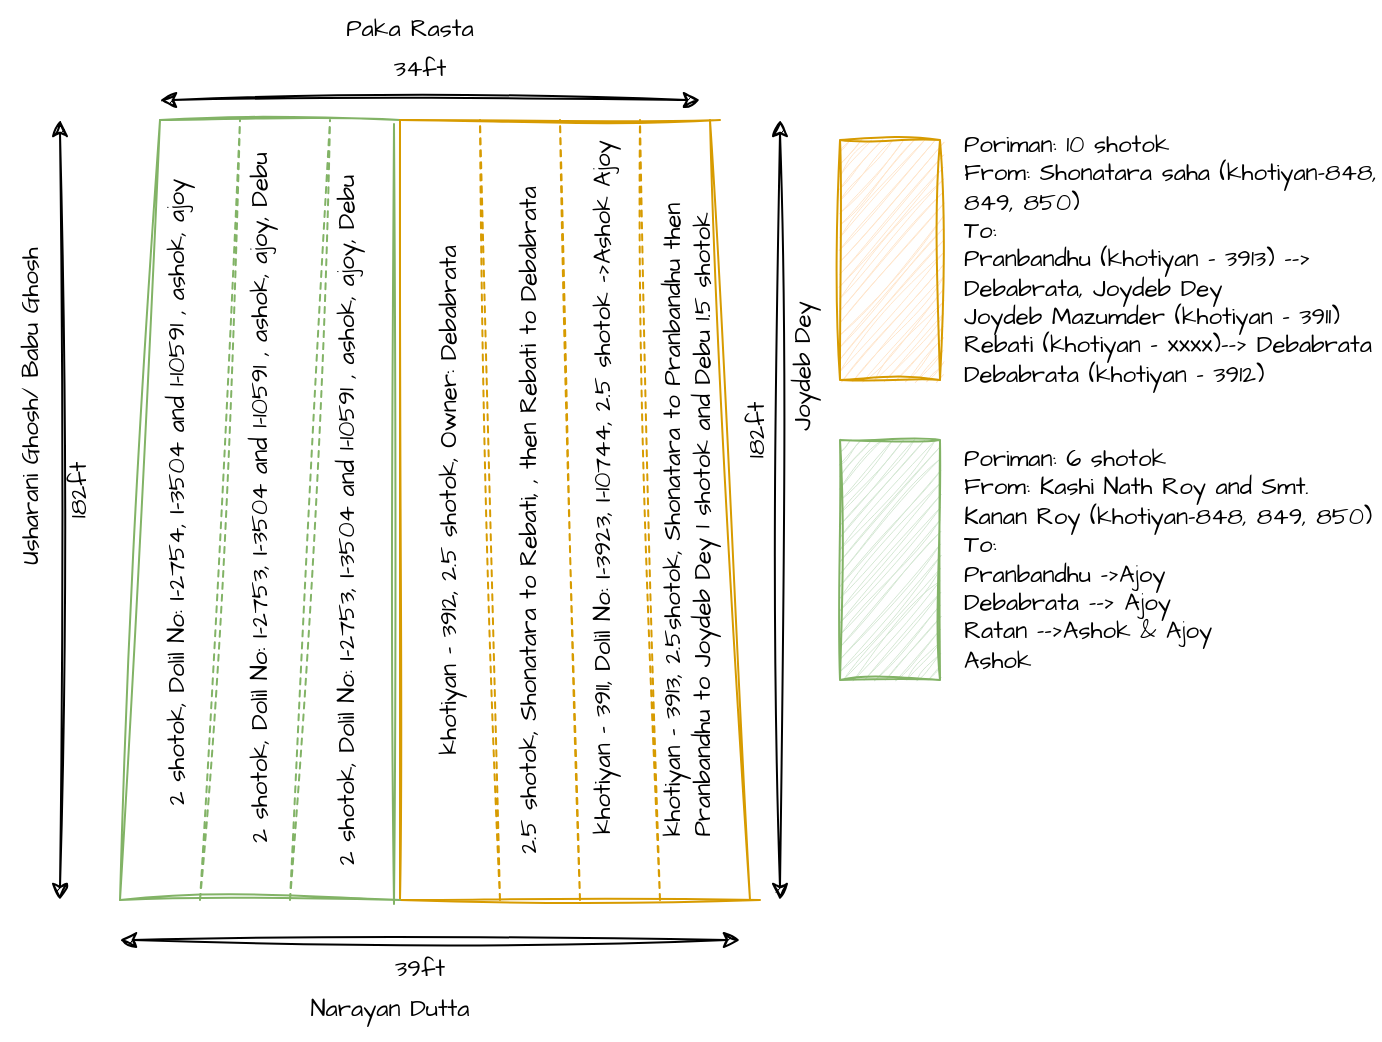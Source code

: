 <mxfile version="26.0.10">
  <diagram name="Page-1" id="95jNA9ojznbn4mmwmEww">
    <mxGraphModel dx="826" dy="1624" grid="1" gridSize="10" guides="1" tooltips="1" connect="1" arrows="1" fold="1" page="1" pageScale="1" pageWidth="827" pageHeight="1169" background="#ffffff" math="0" shadow="0">
      <root>
        <mxCell id="0" />
        <mxCell id="1" parent="0" />
        <mxCell id="eyxCzTGyWzFZVntszjCe-2" value="" style="endArrow=none;html=1;rounded=0;sketch=1;hachureGap=4;jiggle=2;curveFitting=1;fontFamily=Architects Daughter;fontSource=https%3A%2F%2Ffonts.googleapis.com%2Fcss%3Ffamily%3DArchitects%2BDaughter;fillColor=#d5e8d4;strokeColor=#82b366;" edge="1" parent="1">
          <mxGeometry width="50" height="50" relative="1" as="geometry">
            <mxPoint x="110" y="40" as="sourcePoint" />
            <mxPoint x="230" y="40" as="targetPoint" />
          </mxGeometry>
        </mxCell>
        <mxCell id="eyxCzTGyWzFZVntszjCe-3" value="" style="endArrow=none;html=1;rounded=0;sketch=1;hachureGap=4;jiggle=2;curveFitting=1;fontFamily=Architects Daughter;fontSource=https%3A%2F%2Ffonts.googleapis.com%2Fcss%3Ffamily%3DArchitects%2BDaughter;fillColor=#d5e8d4;strokeColor=#82b366;" edge="1" parent="1">
          <mxGeometry width="50" height="50" relative="1" as="geometry">
            <mxPoint x="90" y="430" as="sourcePoint" />
            <mxPoint x="110" y="40" as="targetPoint" />
          </mxGeometry>
        </mxCell>
        <mxCell id="eyxCzTGyWzFZVntszjCe-4" value="" style="endArrow=none;html=1;rounded=0;sketch=1;hachureGap=4;jiggle=2;curveFitting=1;fontFamily=Architects Daughter;fontSource=https%3A%2F%2Ffonts.googleapis.com%2Fcss%3Ffamily%3DArchitects%2BDaughter;fillColor=#ffe6cc;strokeColor=#d79b00;" edge="1" parent="1">
          <mxGeometry width="50" height="50" relative="1" as="geometry">
            <mxPoint x="405" y="430" as="sourcePoint" />
            <mxPoint x="385" y="40" as="targetPoint" />
          </mxGeometry>
        </mxCell>
        <mxCell id="eyxCzTGyWzFZVntszjCe-5" value="" style="endArrow=none;html=1;rounded=0;sketch=1;hachureGap=4;jiggle=2;curveFitting=1;fontFamily=Architects Daughter;fontSource=https%3A%2F%2Ffonts.googleapis.com%2Fcss%3Ffamily%3DArchitects%2BDaughter;fillColor=#ffe6cc;strokeColor=#d79b00;" edge="1" parent="1">
          <mxGeometry width="50" height="50" relative="1" as="geometry">
            <mxPoint x="230" y="430" as="sourcePoint" />
            <mxPoint x="410" y="430" as="targetPoint" />
          </mxGeometry>
        </mxCell>
        <mxCell id="eyxCzTGyWzFZVntszjCe-6" value="" style="endArrow=classic;startArrow=classic;html=1;rounded=0;sketch=1;hachureGap=4;jiggle=2;curveFitting=1;fontFamily=Architects Daughter;fontSource=https%3A%2F%2Ffonts.googleapis.com%2Fcss%3Ffamily%3DArchitects%2BDaughter;" edge="1" parent="1">
          <mxGeometry width="50" height="50" relative="1" as="geometry">
            <mxPoint x="90" y="450" as="sourcePoint" />
            <mxPoint x="400" y="450" as="targetPoint" />
          </mxGeometry>
        </mxCell>
        <mxCell id="eyxCzTGyWzFZVntszjCe-8" value="39ft" style="text;html=1;align=center;verticalAlign=middle;whiteSpace=wrap;rounded=0;fontFamily=Architects Daughter;fontSource=https%3A%2F%2Ffonts.googleapis.com%2Fcss%3Ffamily%3DArchitects%2BDaughter;" vertex="1" parent="1">
          <mxGeometry x="210" y="450" width="60" height="30" as="geometry" />
        </mxCell>
        <mxCell id="eyxCzTGyWzFZVntszjCe-9" value="" style="endArrow=classic;startArrow=classic;html=1;rounded=0;sketch=1;hachureGap=4;jiggle=2;curveFitting=1;fontFamily=Architects Daughter;fontSource=https%3A%2F%2Ffonts.googleapis.com%2Fcss%3Ffamily%3DArchitects%2BDaughter;" edge="1" parent="1">
          <mxGeometry width="50" height="50" relative="1" as="geometry">
            <mxPoint x="110" y="30" as="sourcePoint" />
            <mxPoint x="380" y="30" as="targetPoint" />
          </mxGeometry>
        </mxCell>
        <mxCell id="eyxCzTGyWzFZVntszjCe-10" value="34ft" style="text;html=1;align=center;verticalAlign=middle;whiteSpace=wrap;rounded=0;fontFamily=Architects Daughter;fontSource=https%3A%2F%2Ffonts.googleapis.com%2Fcss%3Ffamily%3DArchitects%2BDaughter;" vertex="1" parent="1">
          <mxGeometry x="210" width="60" height="30" as="geometry" />
        </mxCell>
        <mxCell id="eyxCzTGyWzFZVntszjCe-11" value="" style="endArrow=none;html=1;rounded=0;sketch=1;hachureGap=4;jiggle=2;curveFitting=1;fontFamily=Architects Daughter;fontSource=https%3A%2F%2Ffonts.googleapis.com%2Fcss%3Ffamily%3DArchitects%2BDaughter;fillColor=#ffe6cc;strokeColor=#d79b00;" edge="1" parent="1">
          <mxGeometry width="50" height="50" relative="1" as="geometry">
            <mxPoint x="230" y="430" as="sourcePoint" />
            <mxPoint x="230" y="40" as="targetPoint" />
          </mxGeometry>
        </mxCell>
        <mxCell id="eyxCzTGyWzFZVntszjCe-12" value="" style="endArrow=none;dashed=1;html=1;rounded=0;sketch=1;hachureGap=4;jiggle=2;curveFitting=1;fontFamily=Architects Daughter;fontSource=https%3A%2F%2Ffonts.googleapis.com%2Fcss%3Ffamily%3DArchitects%2BDaughter;shadow=0;fillColor=#ffe6cc;strokeColor=#d79b00;" edge="1" parent="1">
          <mxGeometry width="50" height="50" relative="1" as="geometry">
            <mxPoint x="280" y="430" as="sourcePoint" />
            <mxPoint x="270" y="40" as="targetPoint" />
          </mxGeometry>
        </mxCell>
        <mxCell id="eyxCzTGyWzFZVntszjCe-13" value="" style="endArrow=none;dashed=1;html=1;rounded=0;sketch=1;hachureGap=4;jiggle=2;curveFitting=1;fontFamily=Architects Daughter;fontSource=https%3A%2F%2Ffonts.googleapis.com%2Fcss%3Ffamily%3DArchitects%2BDaughter;fillColor=#ffe6cc;strokeColor=#d79b00;" edge="1" parent="1">
          <mxGeometry width="50" height="50" relative="1" as="geometry">
            <mxPoint x="320" y="430" as="sourcePoint" />
            <mxPoint x="310" y="40" as="targetPoint" />
          </mxGeometry>
        </mxCell>
        <mxCell id="eyxCzTGyWzFZVntszjCe-14" value="" style="endArrow=none;dashed=1;html=1;rounded=0;sketch=1;hachureGap=4;jiggle=2;curveFitting=1;fontFamily=Architects Daughter;fontSource=https%3A%2F%2Ffonts.googleapis.com%2Fcss%3Ffamily%3DArchitects%2BDaughter;fillColor=#ffe6cc;strokeColor=#d79b00;" edge="1" parent="1">
          <mxGeometry width="50" height="50" relative="1" as="geometry">
            <mxPoint x="360" y="430" as="sourcePoint" />
            <mxPoint x="350" y="40" as="targetPoint" />
          </mxGeometry>
        </mxCell>
        <mxCell id="eyxCzTGyWzFZVntszjCe-15" value="" style="endArrow=classic;startArrow=classic;html=1;rounded=0;sketch=1;hachureGap=4;jiggle=2;curveFitting=1;fontFamily=Architects Daughter;fontSource=https%3A%2F%2Ffonts.googleapis.com%2Fcss%3Ffamily%3DArchitects%2BDaughter;" edge="1" parent="1">
          <mxGeometry width="50" height="50" relative="1" as="geometry">
            <mxPoint x="60" y="40" as="sourcePoint" />
            <mxPoint x="60" y="430" as="targetPoint" />
          </mxGeometry>
        </mxCell>
        <mxCell id="eyxCzTGyWzFZVntszjCe-16" value="182ft" style="text;html=1;align=center;verticalAlign=middle;whiteSpace=wrap;rounded=0;fontFamily=Architects Daughter;fontSource=https%3A%2F%2Ffonts.googleapis.com%2Fcss%3Ffamily%3DArchitects%2BDaughter;rotation=270;" vertex="1" parent="1">
          <mxGeometry x="40" y="210" width="60" height="30" as="geometry" />
        </mxCell>
        <mxCell id="eyxCzTGyWzFZVntszjCe-17" value="" style="endArrow=classic;startArrow=classic;html=1;rounded=0;sketch=1;hachureGap=4;jiggle=2;curveFitting=1;fontFamily=Architects Daughter;fontSource=https%3A%2F%2Ffonts.googleapis.com%2Fcss%3Ffamily%3DArchitects%2BDaughter;" edge="1" parent="1">
          <mxGeometry width="50" height="50" relative="1" as="geometry">
            <mxPoint x="420" y="40" as="sourcePoint" />
            <mxPoint x="420" y="430" as="targetPoint" />
          </mxGeometry>
        </mxCell>
        <mxCell id="eyxCzTGyWzFZVntszjCe-18" value="182ft" style="text;html=1;align=center;verticalAlign=middle;whiteSpace=wrap;rounded=0;fontFamily=Architects Daughter;fontSource=https%3A%2F%2Ffonts.googleapis.com%2Fcss%3Ffamily%3DArchitects%2BDaughter;rotation=270;" vertex="1" parent="1">
          <mxGeometry x="379" y="180" width="60" height="30" as="geometry" />
        </mxCell>
        <mxCell id="eyxCzTGyWzFZVntszjCe-20" value="" style="endArrow=none;dashed=1;html=1;rounded=0;sketch=1;hachureGap=4;jiggle=2;curveFitting=1;fontFamily=Architects Daughter;fontSource=https%3A%2F%2Ffonts.googleapis.com%2Fcss%3Ffamily%3DArchitects%2BDaughter;shadow=0;fillColor=#d5e8d4;strokeColor=#82b366;" edge="1" parent="1">
          <mxGeometry width="50" height="50" relative="1" as="geometry">
            <mxPoint x="130" y="430" as="sourcePoint" />
            <mxPoint x="150" y="40" as="targetPoint" />
          </mxGeometry>
        </mxCell>
        <mxCell id="eyxCzTGyWzFZVntszjCe-21" value="" style="endArrow=none;dashed=1;html=1;rounded=0;sketch=1;hachureGap=4;jiggle=2;curveFitting=1;fontFamily=Architects Daughter;fontSource=https%3A%2F%2Ffonts.googleapis.com%2Fcss%3Ffamily%3DArchitects%2BDaughter;shadow=0;fillColor=#d5e8d4;strokeColor=#82b366;" edge="1" parent="1">
          <mxGeometry width="50" height="50" relative="1" as="geometry">
            <mxPoint x="175" y="430" as="sourcePoint" />
            <mxPoint x="195" y="40" as="targetPoint" />
          </mxGeometry>
        </mxCell>
        <mxCell id="eyxCzTGyWzFZVntszjCe-22" value="" style="endArrow=none;html=1;rounded=0;sketch=1;hachureGap=4;jiggle=2;curveFitting=1;fontFamily=Architects Daughter;fontSource=https%3A%2F%2Ffonts.googleapis.com%2Fcss%3Ffamily%3DArchitects%2BDaughter;fillColor=#d5e8d4;strokeColor=#82b366;" edge="1" parent="1">
          <mxGeometry width="50" height="50" relative="1" as="geometry">
            <mxPoint x="227" y="432" as="sourcePoint" />
            <mxPoint x="227" y="42" as="targetPoint" />
          </mxGeometry>
        </mxCell>
        <mxCell id="eyxCzTGyWzFZVntszjCe-23" value="" style="endArrow=none;html=1;rounded=0;sketch=1;hachureGap=4;jiggle=2;curveFitting=1;fontFamily=Architects Daughter;fontSource=https%3A%2F%2Ffonts.googleapis.com%2Fcss%3Ffamily%3DArchitects%2BDaughter;fillColor=#ffe6cc;strokeColor=#d79b00;" edge="1" parent="1">
          <mxGeometry width="50" height="50" relative="1" as="geometry">
            <mxPoint x="230" y="40" as="sourcePoint" />
            <mxPoint x="390" y="40" as="targetPoint" />
          </mxGeometry>
        </mxCell>
        <mxCell id="eyxCzTGyWzFZVntszjCe-24" value="" style="endArrow=none;html=1;rounded=0;sketch=1;hachureGap=4;jiggle=2;curveFitting=1;fontFamily=Architects Daughter;fontSource=https%3A%2F%2Ffonts.googleapis.com%2Fcss%3Ffamily%3DArchitects%2BDaughter;fillColor=#d5e8d4;strokeColor=#82b366;" edge="1" parent="1">
          <mxGeometry width="50" height="50" relative="1" as="geometry">
            <mxPoint x="90" y="430" as="sourcePoint" />
            <mxPoint x="230" y="430" as="targetPoint" />
          </mxGeometry>
        </mxCell>
        <mxCell id="eyxCzTGyWzFZVntszjCe-25" value="" style="rounded=0;whiteSpace=wrap;html=1;sketch=1;hachureGap=4;jiggle=2;curveFitting=1;fontFamily=Architects Daughter;fontSource=https%3A%2F%2Ffonts.googleapis.com%2Fcss%3Ffamily%3DArchitects%2BDaughter;fillColor=#ffe6cc;strokeColor=#d79b00;" vertex="1" parent="1">
          <mxGeometry x="450" y="50" width="50" height="120" as="geometry" />
        </mxCell>
        <mxCell id="eyxCzTGyWzFZVntszjCe-26" value="" style="rounded=0;whiteSpace=wrap;html=1;sketch=1;hachureGap=4;jiggle=2;curveFitting=1;fontFamily=Architects Daughter;fontSource=https%3A%2F%2Ffonts.googleapis.com%2Fcss%3Ffamily%3DArchitects%2BDaughter;fillColor=#d5e8d4;strokeColor=#82b366;" vertex="1" parent="1">
          <mxGeometry x="450" y="200" width="50" height="120" as="geometry" />
        </mxCell>
        <mxCell id="eyxCzTGyWzFZVntszjCe-27" value="Poriman: 10 shotok&lt;br&gt;From: Shonatara saha (khotiyan-848, 849, 850)&lt;div&gt;To:&amp;nbsp;&lt;/div&gt;&lt;div&gt;Pranbandhu (khotiyan - 3913) --&amp;gt; Debabrata, Joydeb Dey&lt;/div&gt;&lt;div&gt;Joydeb Mazumder (khotiyan - 3911)&lt;/div&gt;&lt;div&gt;Rebati (khotiyan - xxxx)--&amp;gt; Debabrata&lt;/div&gt;&lt;div&gt;Debabrata (khotiyan - 3912)&lt;/div&gt;" style="text;align=left;verticalAlign=middle;whiteSpace=wrap;rounded=0;fontFamily=Architects Daughter;fontSource=https%3A%2F%2Ffonts.googleapis.com%2Fcss%3Ffamily%3DArchitects%2BDaughter;html=1;labelBorderColor=none;fontColor=default;" vertex="1" parent="1">
          <mxGeometry x="510" y="50" width="210" height="120" as="geometry" />
        </mxCell>
        <mxCell id="eyxCzTGyWzFZVntszjCe-28" value="&lt;span style=&quot;text-align: left;&quot;&gt;khotiyan - 3913, 2.5shotok, Shonatara to Pranbandhu then Pranbandhu to Joydeb Dey 1 shotok and Debu 1.5 shotok&amp;nbsp;&lt;/span&gt;" style="text;html=1;align=center;verticalAlign=middle;whiteSpace=wrap;rounded=0;fontFamily=Architects Daughter;fontSource=https%3A%2F%2Ffonts.googleapis.com%2Fcss%3Ffamily%3DArchitects%2BDaughter;rotation=270;" vertex="1" parent="1">
          <mxGeometry x="190" y="225" width="367.5" height="30" as="geometry" />
        </mxCell>
        <mxCell id="eyxCzTGyWzFZVntszjCe-29" value="&lt;span style=&quot;text-align: left;&quot;&gt;khotiyan - 3911, Dolil No: I-3923, I-10744, 2.5 shotok -&amp;gt;Ashok Ajoy&lt;/span&gt;" style="text;html=1;align=center;verticalAlign=middle;whiteSpace=wrap;rounded=0;fontFamily=Architects Daughter;fontSource=https%3A%2F%2Ffonts.googleapis.com%2Fcss%3Ffamily%3DArchitects%2BDaughter;rotation=270;" vertex="1" parent="1">
          <mxGeometry x="152.38" y="208.13" width="359.25" height="30" as="geometry" />
        </mxCell>
        <mxCell id="eyxCzTGyWzFZVntszjCe-30" value="&lt;span style=&quot;text-align: left;&quot;&gt;2.5 shotok, Shonatara to Rebati, , then Rebati to Debabrata&lt;/span&gt;" style="text;html=1;align=center;verticalAlign=middle;whiteSpace=wrap;rounded=0;fontFamily=Architects Daughter;fontSource=https%3A%2F%2Ffonts.googleapis.com%2Fcss%3Ffamily%3DArchitects%2BDaughter;rotation=270;" vertex="1" parent="1">
          <mxGeometry x="110" y="225" width="370" height="30" as="geometry" />
        </mxCell>
        <mxCell id="eyxCzTGyWzFZVntszjCe-31" value="&lt;span style=&quot;text-align: left;&quot;&gt;khotiyan - 3912, 2.5 shotok, Owner: Debabrata&lt;/span&gt;" style="text;html=1;align=center;verticalAlign=middle;whiteSpace=wrap;rounded=0;fontFamily=Architects Daughter;fontSource=https%3A%2F%2Ffonts.googleapis.com%2Fcss%3Ffamily%3DArchitects%2BDaughter;rotation=270;" vertex="1" parent="1">
          <mxGeometry x="70" y="215" width="370" height="30" as="geometry" />
        </mxCell>
        <mxCell id="eyxCzTGyWzFZVntszjCe-32" value="Narayan Dutta" style="text;html=1;align=center;verticalAlign=middle;whiteSpace=wrap;rounded=0;fontFamily=Architects Daughter;fontSource=https%3A%2F%2Ffonts.googleapis.com%2Fcss%3Ffamily%3DArchitects%2BDaughter;" vertex="1" parent="1">
          <mxGeometry x="150" y="470" width="150" height="30" as="geometry" />
        </mxCell>
        <mxCell id="eyxCzTGyWzFZVntszjCe-34" value="Paka Rasta" style="text;html=1;align=center;verticalAlign=middle;whiteSpace=wrap;rounded=0;fontFamily=Architects Daughter;fontSource=https%3A%2F%2Ffonts.googleapis.com%2Fcss%3Ffamily%3DArchitects%2BDaughter;" vertex="1" parent="1">
          <mxGeometry x="180" y="-20" width="110" height="30" as="geometry" />
        </mxCell>
        <mxCell id="eyxCzTGyWzFZVntszjCe-35" value="Usharani Ghosh/ Babu Ghosh" style="text;html=1;align=center;verticalAlign=middle;whiteSpace=wrap;rounded=0;fontFamily=Architects Daughter;fontSource=https%3A%2F%2Ffonts.googleapis.com%2Fcss%3Ffamily%3DArchitects%2BDaughter;rotation=270;" vertex="1" parent="1">
          <mxGeometry x="-36" y="168" width="164" height="30" as="geometry" />
        </mxCell>
        <mxCell id="eyxCzTGyWzFZVntszjCe-36" value="&lt;span style=&quot;text-align: left;&quot;&gt;2 shotok,&amp;nbsp;&lt;/span&gt;&lt;span style=&quot;text-align: left;&quot;&gt;Dolil No: I-2754, I-3504 and 1-10591 , ashok, ajoy&lt;/span&gt;" style="text;html=1;align=center;verticalAlign=middle;whiteSpace=wrap;rounded=0;fontFamily=Architects Daughter;fontSource=https%3A%2F%2Ffonts.googleapis.com%2Fcss%3Ffamily%3DArchitects%2BDaughter;rotation=270;" vertex="1" parent="1">
          <mxGeometry x="-49.5" y="211.5" width="336" height="30" as="geometry" />
        </mxCell>
        <mxCell id="eyxCzTGyWzFZVntszjCe-37" value="&lt;span style=&quot;text-align: left;&quot;&gt;2 shotok,&amp;nbsp;&lt;/span&gt;&lt;span style=&quot;text-align: left;&quot;&gt;Dolil No: I-2753, I-3504 and 1-10591 , ashok, ajoy, Debu&lt;/span&gt;" style="text;html=1;align=center;verticalAlign=middle;whiteSpace=wrap;rounded=0;fontFamily=Architects Daughter;fontSource=https%3A%2F%2Ffonts.googleapis.com%2Fcss%3Ffamily%3DArchitects%2BDaughter;rotation=270;" vertex="1" parent="1">
          <mxGeometry x="-15.75" y="213.75" width="351.5" height="30" as="geometry" />
        </mxCell>
        <mxCell id="eyxCzTGyWzFZVntszjCe-38" value="&lt;span style=&quot;text-align: left;&quot;&gt;2 shotok,&amp;nbsp;&lt;/span&gt;&lt;span style=&quot;text-align: left;&quot;&gt;Dolil No: I-2753, I-3504 and 1-10591 , ashok, ajoy, Debu&lt;/span&gt;" style="text;html=1;align=center;verticalAlign=middle;whiteSpace=wrap;rounded=0;fontFamily=Architects Daughter;fontSource=https%3A%2F%2Ffonts.googleapis.com%2Fcss%3Ffamily%3DArchitects%2BDaughter;rotation=270;" vertex="1" parent="1">
          <mxGeometry x="28" y="225" width="352" height="30" as="geometry" />
        </mxCell>
        <mxCell id="eyxCzTGyWzFZVntszjCe-39" value="Joydeb Dey" style="text;html=1;align=center;verticalAlign=middle;whiteSpace=wrap;rounded=0;fontFamily=Architects Daughter;fontSource=https%3A%2F%2Ffonts.googleapis.com%2Fcss%3Ffamily%3DArchitects%2BDaughter;rotation=270;" vertex="1" parent="1">
          <mxGeometry x="368" y="148" width="128" height="30" as="geometry" />
        </mxCell>
        <mxCell id="eyxCzTGyWzFZVntszjCe-40" value="Poriman: 6 shotok&lt;br&gt;From: Kashi Nath Roy and Smt. Kanan Roy (khotiyan-848, 849, 850)&lt;div&gt;To:&amp;nbsp;&lt;/div&gt;&lt;div&gt;Pranbandhu -&amp;gt;Ajoy&lt;/div&gt;&lt;div&gt;Debabrata --&amp;gt; Ajoy&lt;/div&gt;&lt;div&gt;Ratan --&amp;gt;Ashok &amp;amp; Ajoy&lt;/div&gt;&lt;div&gt;Ashok&lt;/div&gt;" style="text;align=left;verticalAlign=middle;whiteSpace=wrap;rounded=0;fontFamily=Architects Daughter;fontSource=https%3A%2F%2Ffonts.googleapis.com%2Fcss%3Ffamily%3DArchitects%2BDaughter;html=1;labelBorderColor=none;fontColor=default;" vertex="1" parent="1">
          <mxGeometry x="510" y="200" width="210" height="120" as="geometry" />
        </mxCell>
      </root>
    </mxGraphModel>
  </diagram>
</mxfile>

